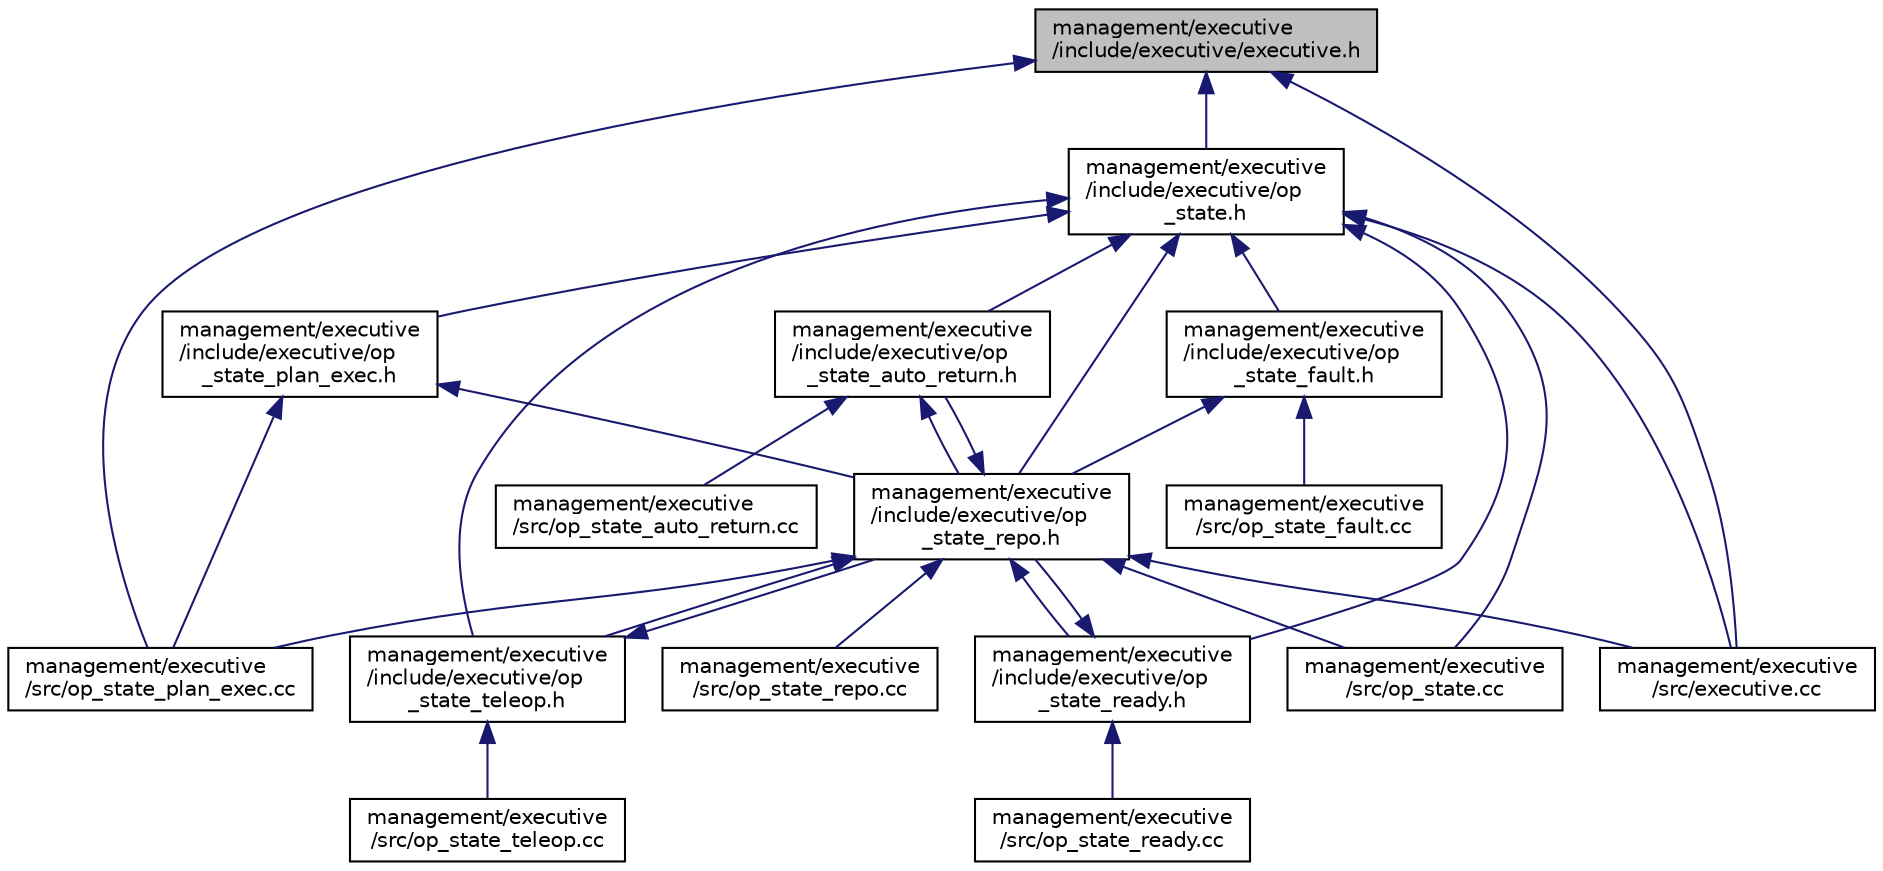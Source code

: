 digraph "management/executive/include/executive/executive.h"
{
 // LATEX_PDF_SIZE
  edge [fontname="Helvetica",fontsize="10",labelfontname="Helvetica",labelfontsize="10"];
  node [fontname="Helvetica",fontsize="10",shape=record];
  Node1 [label="management/executive\l/include/executive/executive.h",height=0.2,width=0.4,color="black", fillcolor="grey75", style="filled", fontcolor="black",tooltip=" "];
  Node1 -> Node2 [dir="back",color="midnightblue",fontsize="10",style="solid",fontname="Helvetica"];
  Node2 [label="management/executive\l/include/executive/op\l_state.h",height=0.2,width=0.4,color="black", fillcolor="white", style="filled",URL="$op__state_8h.html",tooltip=" "];
  Node2 -> Node3 [dir="back",color="midnightblue",fontsize="10",style="solid",fontname="Helvetica"];
  Node3 [label="management/executive\l/include/executive/op\l_state_auto_return.h",height=0.2,width=0.4,color="black", fillcolor="white", style="filled",URL="$op__state__auto__return_8h.html",tooltip=" "];
  Node3 -> Node4 [dir="back",color="midnightblue",fontsize="10",style="solid",fontname="Helvetica"];
  Node4 [label="management/executive\l/include/executive/op\l_state_repo.h",height=0.2,width=0.4,color="black", fillcolor="white", style="filled",URL="$op__state__repo_8h.html",tooltip=" "];
  Node4 -> Node3 [dir="back",color="midnightblue",fontsize="10",style="solid",fontname="Helvetica"];
  Node4 -> Node5 [dir="back",color="midnightblue",fontsize="10",style="solid",fontname="Helvetica"];
  Node5 [label="management/executive\l/include/executive/op\l_state_ready.h",height=0.2,width=0.4,color="black", fillcolor="white", style="filled",URL="$op__state__ready_8h.html",tooltip=" "];
  Node5 -> Node4 [dir="back",color="midnightblue",fontsize="10",style="solid",fontname="Helvetica"];
  Node5 -> Node6 [dir="back",color="midnightblue",fontsize="10",style="solid",fontname="Helvetica"];
  Node6 [label="management/executive\l/src/op_state_ready.cc",height=0.2,width=0.4,color="black", fillcolor="white", style="filled",URL="$op__state__ready_8cc.html",tooltip=" "];
  Node4 -> Node7 [dir="back",color="midnightblue",fontsize="10",style="solid",fontname="Helvetica"];
  Node7 [label="management/executive\l/include/executive/op\l_state_teleop.h",height=0.2,width=0.4,color="black", fillcolor="white", style="filled",URL="$op__state__teleop_8h.html",tooltip=" "];
  Node7 -> Node4 [dir="back",color="midnightblue",fontsize="10",style="solid",fontname="Helvetica"];
  Node7 -> Node8 [dir="back",color="midnightblue",fontsize="10",style="solid",fontname="Helvetica"];
  Node8 [label="management/executive\l/src/op_state_teleop.cc",height=0.2,width=0.4,color="black", fillcolor="white", style="filled",URL="$op__state__teleop_8cc.html",tooltip=" "];
  Node4 -> Node9 [dir="back",color="midnightblue",fontsize="10",style="solid",fontname="Helvetica"];
  Node9 [label="management/executive\l/src/executive.cc",height=0.2,width=0.4,color="black", fillcolor="white", style="filled",URL="$executive_8cc.html",tooltip=" "];
  Node4 -> Node10 [dir="back",color="midnightblue",fontsize="10",style="solid",fontname="Helvetica"];
  Node10 [label="management/executive\l/src/op_state.cc",height=0.2,width=0.4,color="black", fillcolor="white", style="filled",URL="$op__state_8cc.html",tooltip=" "];
  Node4 -> Node11 [dir="back",color="midnightblue",fontsize="10",style="solid",fontname="Helvetica"];
  Node11 [label="management/executive\l/src/op_state_plan_exec.cc",height=0.2,width=0.4,color="black", fillcolor="white", style="filled",URL="$op__state__plan__exec_8cc.html",tooltip=" "];
  Node4 -> Node12 [dir="back",color="midnightblue",fontsize="10",style="solid",fontname="Helvetica"];
  Node12 [label="management/executive\l/src/op_state_repo.cc",height=0.2,width=0.4,color="black", fillcolor="white", style="filled",URL="$op__state__repo_8cc.html",tooltip=" "];
  Node3 -> Node13 [dir="back",color="midnightblue",fontsize="10",style="solid",fontname="Helvetica"];
  Node13 [label="management/executive\l/src/op_state_auto_return.cc",height=0.2,width=0.4,color="black", fillcolor="white", style="filled",URL="$op__state__auto__return_8cc.html",tooltip=" "];
  Node2 -> Node14 [dir="back",color="midnightblue",fontsize="10",style="solid",fontname="Helvetica"];
  Node14 [label="management/executive\l/include/executive/op\l_state_fault.h",height=0.2,width=0.4,color="black", fillcolor="white", style="filled",URL="$op__state__fault_8h.html",tooltip=" "];
  Node14 -> Node4 [dir="back",color="midnightblue",fontsize="10",style="solid",fontname="Helvetica"];
  Node14 -> Node15 [dir="back",color="midnightblue",fontsize="10",style="solid",fontname="Helvetica"];
  Node15 [label="management/executive\l/src/op_state_fault.cc",height=0.2,width=0.4,color="black", fillcolor="white", style="filled",URL="$op__state__fault_8cc.html",tooltip=" "];
  Node2 -> Node16 [dir="back",color="midnightblue",fontsize="10",style="solid",fontname="Helvetica"];
  Node16 [label="management/executive\l/include/executive/op\l_state_plan_exec.h",height=0.2,width=0.4,color="black", fillcolor="white", style="filled",URL="$op__state__plan__exec_8h.html",tooltip=" "];
  Node16 -> Node4 [dir="back",color="midnightblue",fontsize="10",style="solid",fontname="Helvetica"];
  Node16 -> Node11 [dir="back",color="midnightblue",fontsize="10",style="solid",fontname="Helvetica"];
  Node2 -> Node5 [dir="back",color="midnightblue",fontsize="10",style="solid",fontname="Helvetica"];
  Node2 -> Node4 [dir="back",color="midnightblue",fontsize="10",style="solid",fontname="Helvetica"];
  Node2 -> Node7 [dir="back",color="midnightblue",fontsize="10",style="solid",fontname="Helvetica"];
  Node2 -> Node9 [dir="back",color="midnightblue",fontsize="10",style="solid",fontname="Helvetica"];
  Node2 -> Node10 [dir="back",color="midnightblue",fontsize="10",style="solid",fontname="Helvetica"];
  Node1 -> Node9 [dir="back",color="midnightblue",fontsize="10",style="solid",fontname="Helvetica"];
  Node1 -> Node11 [dir="back",color="midnightblue",fontsize="10",style="solid",fontname="Helvetica"];
}
